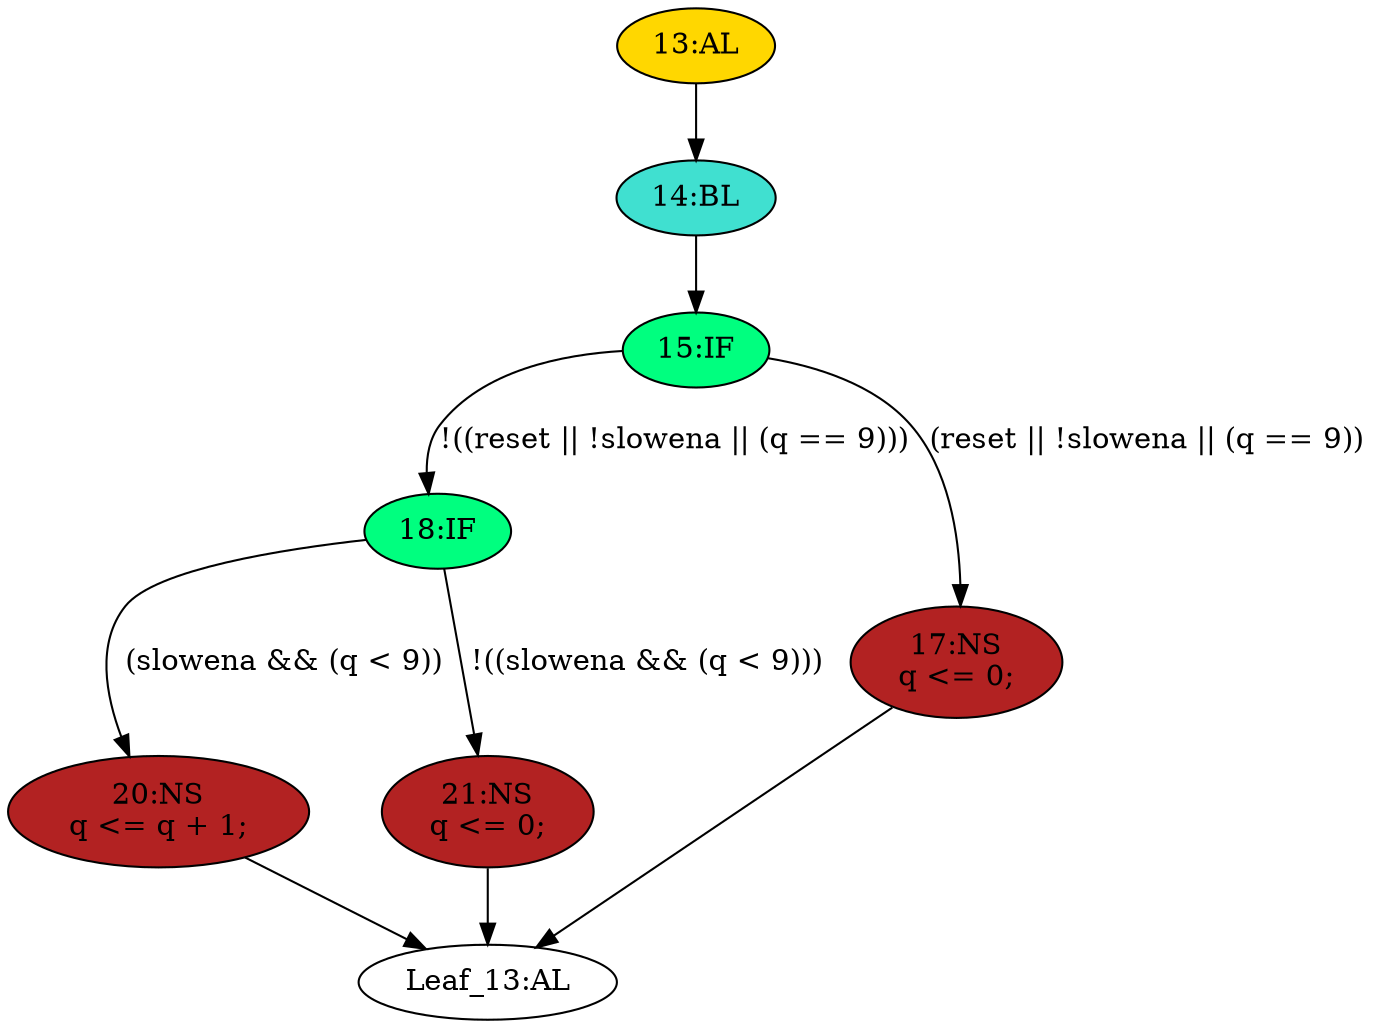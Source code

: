 strict digraph "" {
	node [label="\N"];
	"14:BL"	[ast="<pyverilog.vparser.ast.Block object at 0x7fd641f82650>",
		fillcolor=turquoise,
		label="14:BL",
		statements="[]",
		style=filled,
		typ=Block];
	"15:IF"	[ast="<pyverilog.vparser.ast.IfStatement object at 0x7fd641f82710>",
		fillcolor=springgreen,
		label="15:IF",
		statements="[]",
		style=filled,
		typ=IfStatement];
	"14:BL" -> "15:IF"	[cond="[]",
		lineno=None];
	"18:IF"	[ast="<pyverilog.vparser.ast.IfStatement object at 0x7fd641f82790>",
		fillcolor=springgreen,
		label="18:IF",
		statements="[]",
		style=filled,
		typ=IfStatement];
	"20:NS"	[ast="<pyverilog.vparser.ast.NonblockingSubstitution object at 0x7fd641f82990>",
		fillcolor=firebrick,
		label="20:NS
q <= q + 1;",
		statements="[<pyverilog.vparser.ast.NonblockingSubstitution object at 0x7fd641f82990>]",
		style=filled,
		typ=NonblockingSubstitution];
	"18:IF" -> "20:NS"	[cond="['slowena', 'q']",
		label="(slowena && (q < 9))",
		lineno=18];
	"21:NS"	[ast="<pyverilog.vparser.ast.NonblockingSubstitution object at 0x7fd641f827d0>",
		fillcolor=firebrick,
		label="21:NS
q <= 0;",
		statements="[<pyverilog.vparser.ast.NonblockingSubstitution object at 0x7fd641f827d0>]",
		style=filled,
		typ=NonblockingSubstitution];
	"18:IF" -> "21:NS"	[cond="['slowena', 'q']",
		label="!((slowena && (q < 9)))",
		lineno=18];
	"17:NS"	[ast="<pyverilog.vparser.ast.NonblockingSubstitution object at 0x7fd641f82c90>",
		fillcolor=firebrick,
		label="17:NS
q <= 0;",
		statements="[<pyverilog.vparser.ast.NonblockingSubstitution object at 0x7fd641f82c90>]",
		style=filled,
		typ=NonblockingSubstitution];
	"Leaf_13:AL"	[def_var="['q']",
		label="Leaf_13:AL"];
	"17:NS" -> "Leaf_13:AL"	[cond="[]",
		lineno=None];
	"15:IF" -> "18:IF"	[cond="['reset', 'slowena', 'q']",
		label="!((reset || !slowena || (q == 9)))",
		lineno=15];
	"15:IF" -> "17:NS"	[cond="['reset', 'slowena', 'q']",
		label="(reset || !slowena || (q == 9))",
		lineno=15];
	"20:NS" -> "Leaf_13:AL"	[cond="[]",
		lineno=None];
	"13:AL"	[ast="<pyverilog.vparser.ast.Always object at 0x7fd641f92090>",
		clk_sens=True,
		fillcolor=gold,
		label="13:AL",
		sens="['clk']",
		statements="[]",
		style=filled,
		typ=Always,
		use_var="['q', 'reset', 'slowena']"];
	"13:AL" -> "14:BL"	[cond="[]",
		lineno=None];
	"21:NS" -> "Leaf_13:AL"	[cond="[]",
		lineno=None];
}
